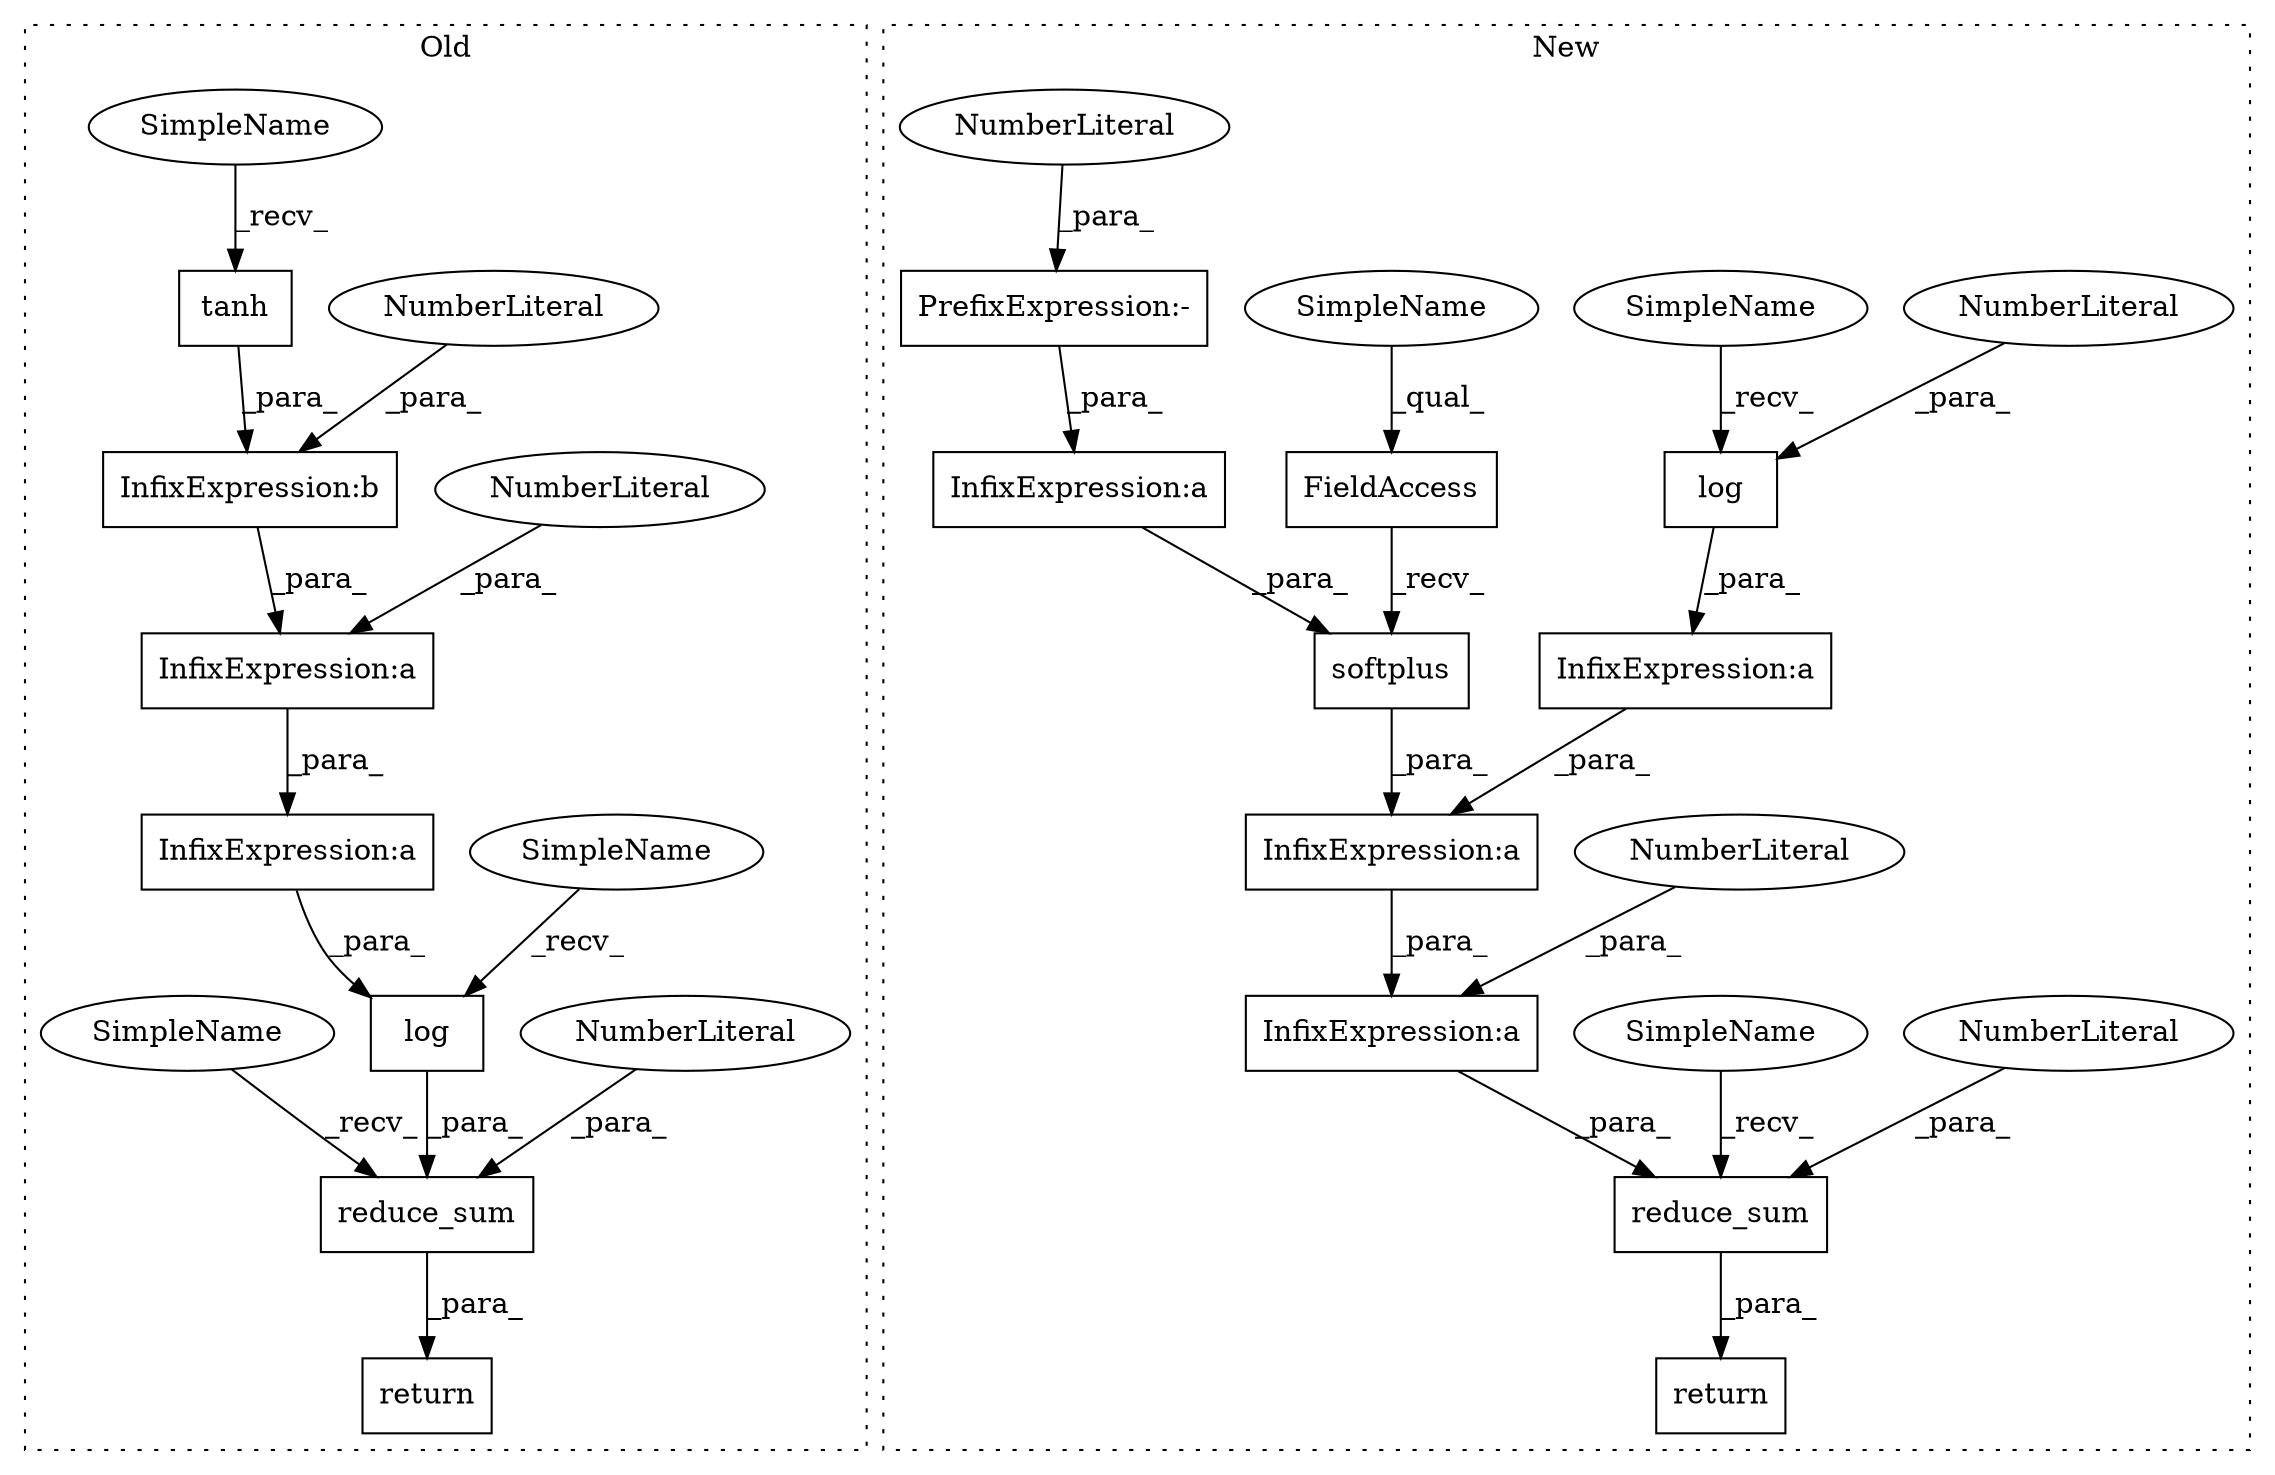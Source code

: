 digraph G {
subgraph cluster0 {
1 [label="reduce_sum" a="32" s="7131,7202" l="11,1" shape="box"];
4 [label="log" a="32" s="7153,7199" l="4,1" shape="box"];
5 [label="InfixExpression:a" a="27" s="7159" l="3" shape="box"];
6 [label="InfixExpression:a" a="27" s="7193" l="3" shape="box"];
10 [label="tanh" a="32" s="7174,7186" l="5,1" shape="box"];
12 [label="InfixExpression:b" a="27" s="7187" l="3" shape="box"];
14 [label="NumberLiteral" a="34" s="7158" l="1" shape="ellipse"];
15 [label="NumberLiteral" a="34" s="7201" l="1" shape="ellipse"];
16 [label="NumberLiteral" a="34" s="7190" l="1" shape="ellipse"];
22 [label="return" a="41" s="7113" l="7" shape="box"];
28 [label="SimpleName" a="42" s="7142" l="10" shape="ellipse"];
29 [label="SimpleName" a="42" s="7163" l="10" shape="ellipse"];
30 [label="SimpleName" a="42" s="7120" l="10" shape="ellipse"];
label = "Old";
style="dotted";
}
subgraph cluster1 {
2 [label="log" a="32" s="7161,7168" l="4,1" shape="box"];
3 [label="reduce_sum" a="32" s="7131,7224" l="11,1" shape="box"];
7 [label="InfixExpression:a" a="27" s="7210" l="3" shape="box"];
8 [label="InfixExpression:a" a="27" s="7180" l="3" shape="box"];
9 [label="InfixExpression:a" a="27" s="7169" l="3" shape="box"];
11 [label="InfixExpression:a" a="27" s="7145" l="3" shape="box"];
13 [label="NumberLiteral" a="34" s="7165" l="3" shape="ellipse"];
17 [label="NumberLiteral" a="34" s="7142" l="3" shape="ellipse"];
18 [label="softplus" a="32" s="7197,7220" l="9,1" shape="box"];
19 [label="FieldAccess" a="22" s="7183" l="13" shape="box"];
20 [label="PrefixExpression:-" a="38" s="7206" l="1" shape="box"];
21 [label="NumberLiteral" a="34" s="7207" l="3" shape="ellipse"];
23 [label="return" a="41" s="7113" l="7" shape="box"];
24 [label="NumberLiteral" a="34" s="7223" l="1" shape="ellipse"];
25 [label="SimpleName" a="42" s="7120" l="10" shape="ellipse"];
26 [label="SimpleName" a="42" s="7150" l="10" shape="ellipse"];
27 [label="SimpleName" a="42" s="7183" l="10" shape="ellipse"];
label = "New";
style="dotted";
}
1 -> 22 [label="_para_"];
2 -> 9 [label="_para_"];
3 -> 23 [label="_para_"];
4 -> 1 [label="_para_"];
5 -> 6 [label="_para_"];
6 -> 4 [label="_para_"];
7 -> 18 [label="_para_"];
8 -> 11 [label="_para_"];
9 -> 8 [label="_para_"];
10 -> 12 [label="_para_"];
11 -> 3 [label="_para_"];
12 -> 5 [label="_para_"];
13 -> 2 [label="_para_"];
14 -> 5 [label="_para_"];
15 -> 1 [label="_para_"];
16 -> 12 [label="_para_"];
17 -> 11 [label="_para_"];
18 -> 8 [label="_para_"];
19 -> 18 [label="_recv_"];
20 -> 7 [label="_para_"];
21 -> 20 [label="_para_"];
24 -> 3 [label="_para_"];
25 -> 3 [label="_recv_"];
26 -> 2 [label="_recv_"];
27 -> 19 [label="_qual_"];
28 -> 4 [label="_recv_"];
29 -> 10 [label="_recv_"];
30 -> 1 [label="_recv_"];
}